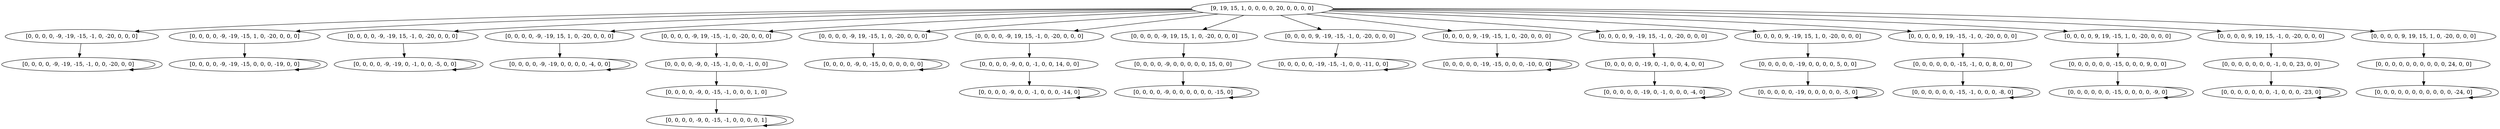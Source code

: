 digraph tree {
    "[9, 19, 15, 1, 0, 0, 0, 0, 20, 0, 0, 0, 0]";
    "[0, 0, 0, 0, -9, -19, -15, -1, 0, -20, 0, 0, 0]";
    "[0, 0, 0, 0, -9, -19, -15, -1, 0, 0, -20, 0, 0]";
    "[0, 0, 0, 0, -9, -19, -15, -1, 0, 0, -20, 0, 0]";
    "[0, 0, 0, 0, -9, -19, -15, 1, 0, -20, 0, 0, 0]";
    "[0, 0, 0, 0, -9, -19, -15, 0, 0, 0, -19, 0, 0]";
    "[0, 0, 0, 0, -9, -19, -15, 0, 0, 0, -19, 0, 0]";
    "[0, 0, 0, 0, -9, -19, 15, -1, 0, -20, 0, 0, 0]";
    "[0, 0, 0, 0, -9, -19, 0, -1, 0, 0, -5, 0, 0]";
    "[0, 0, 0, 0, -9, -19, 0, -1, 0, 0, -5, 0, 0]";
    "[0, 0, 0, 0, -9, -19, 15, 1, 0, -20, 0, 0, 0]";
    "[0, 0, 0, 0, -9, -19, 0, 0, 0, 0, -4, 0, 0]";
    "[0, 0, 0, 0, -9, -19, 0, 0, 0, 0, -4, 0, 0]";
    "[0, 0, 0, 0, -9, 19, -15, -1, 0, -20, 0, 0, 0]";
    "[0, 0, 0, 0, -9, 0, -15, -1, 0, 0, -1, 0, 0]";
    "[0, 0, 0, 0, -9, 0, -15, -1, 0, 0, 0, 1, 0]";
    "[0, 0, 0, 0, -9, 0, -15, -1, 0, 0, 0, 0, 1]";
    "[0, 0, 0, 0, -9, 0, -15, -1, 0, 0, 0, 0, 1]";
    "[0, 0, 0, 0, -9, 19, -15, 1, 0, -20, 0, 0, 0]";
    "[0, 0, 0, 0, -9, 0, -15, 0, 0, 0, 0, 0, 0]";
    "[0, 0, 0, 0, -9, 0, -15, 0, 0, 0, 0, 0, 0]";
    "[0, 0, 0, 0, -9, 19, 15, -1, 0, -20, 0, 0, 0]";
    "[0, 0, 0, 0, -9, 0, 0, -1, 0, 0, 14, 0, 0]";
    "[0, 0, 0, 0, -9, 0, 0, -1, 0, 0, 0, -14, 0]";
    "[0, 0, 0, 0, -9, 0, 0, -1, 0, 0, 0, -14, 0]";
    "[0, 0, 0, 0, -9, 19, 15, 1, 0, -20, 0, 0, 0]";
    "[0, 0, 0, 0, -9, 0, 0, 0, 0, 0, 15, 0, 0]";
    "[0, 0, 0, 0, -9, 0, 0, 0, 0, 0, 0, -15, 0]";
    "[0, 0, 0, 0, -9, 0, 0, 0, 0, 0, 0, -15, 0]";
    "[0, 0, 0, 0, 9, -19, -15, -1, 0, -20, 0, 0, 0]";
    "[0, 0, 0, 0, 0, -19, -15, -1, 0, 0, -11, 0, 0]";
    "[0, 0, 0, 0, 0, -19, -15, -1, 0, 0, -11, 0, 0]";
    "[0, 0, 0, 0, 9, -19, -15, 1, 0, -20, 0, 0, 0]";
    "[0, 0, 0, 0, 0, -19, -15, 0, 0, 0, -10, 0, 0]";
    "[0, 0, 0, 0, 0, -19, -15, 0, 0, 0, -10, 0, 0]";
    "[0, 0, 0, 0, 9, -19, 15, -1, 0, -20, 0, 0, 0]";
    "[0, 0, 0, 0, 0, -19, 0, -1, 0, 0, 4, 0, 0]";
    "[0, 0, 0, 0, 0, -19, 0, -1, 0, 0, 0, -4, 0]";
    "[0, 0, 0, 0, 0, -19, 0, -1, 0, 0, 0, -4, 0]";
    "[0, 0, 0, 0, 9, -19, 15, 1, 0, -20, 0, 0, 0]";
    "[0, 0, 0, 0, 0, -19, 0, 0, 0, 0, 5, 0, 0]";
    "[0, 0, 0, 0, 0, -19, 0, 0, 0, 0, 0, -5, 0]";
    "[0, 0, 0, 0, 0, -19, 0, 0, 0, 0, 0, -5, 0]";
    "[0, 0, 0, 0, 9, 19, -15, -1, 0, -20, 0, 0, 0]";
    "[0, 0, 0, 0, 0, 0, -15, -1, 0, 0, 8, 0, 0]";
    "[0, 0, 0, 0, 0, 0, -15, -1, 0, 0, 0, -8, 0]";
    "[0, 0, 0, 0, 0, 0, -15, -1, 0, 0, 0, -8, 0]";
    "[0, 0, 0, 0, 9, 19, -15, 1, 0, -20, 0, 0, 0]";
    "[0, 0, 0, 0, 0, 0, -15, 0, 0, 0, 9, 0, 0]";
    "[0, 0, 0, 0, 0, 0, -15, 0, 0, 0, 0, -9, 0]";
    "[0, 0, 0, 0, 0, 0, -15, 0, 0, 0, 0, -9, 0]";
    "[0, 0, 0, 0, 9, 19, 15, -1, 0, -20, 0, 0, 0]";
    "[0, 0, 0, 0, 0, 0, 0, -1, 0, 0, 23, 0, 0]";
    "[0, 0, 0, 0, 0, 0, 0, -1, 0, 0, 0, -23, 0]";
    "[0, 0, 0, 0, 0, 0, 0, -1, 0, 0, 0, -23, 0]";
    "[0, 0, 0, 0, 9, 19, 15, 1, 0, -20, 0, 0, 0]";
    "[0, 0, 0, 0, 0, 0, 0, 0, 0, 0, 24, 0, 0]";
    "[0, 0, 0, 0, 0, 0, 0, 0, 0, 0, 0, -24, 0]";
    "[0, 0, 0, 0, 0, 0, 0, 0, 0, 0, 0, -24, 0]";
    "[9, 19, 15, 1, 0, 0, 0, 0, 20, 0, 0, 0, 0]" -> "[0, 0, 0, 0, -9, -19, -15, -1, 0, -20, 0, 0, 0]";
    "[9, 19, 15, 1, 0, 0, 0, 0, 20, 0, 0, 0, 0]" -> "[0, 0, 0, 0, -9, -19, -15, 1, 0, -20, 0, 0, 0]";
    "[9, 19, 15, 1, 0, 0, 0, 0, 20, 0, 0, 0, 0]" -> "[0, 0, 0, 0, -9, -19, 15, -1, 0, -20, 0, 0, 0]";
    "[9, 19, 15, 1, 0, 0, 0, 0, 20, 0, 0, 0, 0]" -> "[0, 0, 0, 0, -9, -19, 15, 1, 0, -20, 0, 0, 0]";
    "[9, 19, 15, 1, 0, 0, 0, 0, 20, 0, 0, 0, 0]" -> "[0, 0, 0, 0, -9, 19, -15, -1, 0, -20, 0, 0, 0]";
    "[9, 19, 15, 1, 0, 0, 0, 0, 20, 0, 0, 0, 0]" -> "[0, 0, 0, 0, -9, 19, -15, 1, 0, -20, 0, 0, 0]";
    "[9, 19, 15, 1, 0, 0, 0, 0, 20, 0, 0, 0, 0]" -> "[0, 0, 0, 0, -9, 19, 15, -1, 0, -20, 0, 0, 0]";
    "[9, 19, 15, 1, 0, 0, 0, 0, 20, 0, 0, 0, 0]" -> "[0, 0, 0, 0, -9, 19, 15, 1, 0, -20, 0, 0, 0]";
    "[9, 19, 15, 1, 0, 0, 0, 0, 20, 0, 0, 0, 0]" -> "[0, 0, 0, 0, 9, -19, -15, -1, 0, -20, 0, 0, 0]";
    "[9, 19, 15, 1, 0, 0, 0, 0, 20, 0, 0, 0, 0]" -> "[0, 0, 0, 0, 9, -19, -15, 1, 0, -20, 0, 0, 0]";
    "[9, 19, 15, 1, 0, 0, 0, 0, 20, 0, 0, 0, 0]" -> "[0, 0, 0, 0, 9, -19, 15, -1, 0, -20, 0, 0, 0]";
    "[9, 19, 15, 1, 0, 0, 0, 0, 20, 0, 0, 0, 0]" -> "[0, 0, 0, 0, 9, -19, 15, 1, 0, -20, 0, 0, 0]";
    "[9, 19, 15, 1, 0, 0, 0, 0, 20, 0, 0, 0, 0]" -> "[0, 0, 0, 0, 9, 19, -15, -1, 0, -20, 0, 0, 0]";
    "[9, 19, 15, 1, 0, 0, 0, 0, 20, 0, 0, 0, 0]" -> "[0, 0, 0, 0, 9, 19, -15, 1, 0, -20, 0, 0, 0]";
    "[9, 19, 15, 1, 0, 0, 0, 0, 20, 0, 0, 0, 0]" -> "[0, 0, 0, 0, 9, 19, 15, -1, 0, -20, 0, 0, 0]";
    "[9, 19, 15, 1, 0, 0, 0, 0, 20, 0, 0, 0, 0]" -> "[0, 0, 0, 0, 9, 19, 15, 1, 0, -20, 0, 0, 0]";
    "[0, 0, 0, 0, -9, -19, -15, -1, 0, -20, 0, 0, 0]" -> "[0, 0, 0, 0, -9, -19, -15, -1, 0, 0, -20, 0, 0]";
    "[0, 0, 0, 0, -9, -19, -15, -1, 0, 0, -20, 0, 0]" -> "[0, 0, 0, 0, -9, -19, -15, -1, 0, 0, -20, 0, 0]";
    "[0, 0, 0, 0, -9, -19, -15, 1, 0, -20, 0, 0, 0]" -> "[0, 0, 0, 0, -9, -19, -15, 0, 0, 0, -19, 0, 0]";
    "[0, 0, 0, 0, -9, -19, -15, 0, 0, 0, -19, 0, 0]" -> "[0, 0, 0, 0, -9, -19, -15, 0, 0, 0, -19, 0, 0]";
    "[0, 0, 0, 0, -9, -19, 15, -1, 0, -20, 0, 0, 0]" -> "[0, 0, 0, 0, -9, -19, 0, -1, 0, 0, -5, 0, 0]";
    "[0, 0, 0, 0, -9, -19, 0, -1, 0, 0, -5, 0, 0]" -> "[0, 0, 0, 0, -9, -19, 0, -1, 0, 0, -5, 0, 0]";
    "[0, 0, 0, 0, -9, -19, 15, 1, 0, -20, 0, 0, 0]" -> "[0, 0, 0, 0, -9, -19, 0, 0, 0, 0, -4, 0, 0]";
    "[0, 0, 0, 0, -9, -19, 0, 0, 0, 0, -4, 0, 0]" -> "[0, 0, 0, 0, -9, -19, 0, 0, 0, 0, -4, 0, 0]";
    "[0, 0, 0, 0, -9, 19, -15, -1, 0, -20, 0, 0, 0]" -> "[0, 0, 0, 0, -9, 0, -15, -1, 0, 0, -1, 0, 0]";
    "[0, 0, 0, 0, -9, 0, -15, -1, 0, 0, -1, 0, 0]" -> "[0, 0, 0, 0, -9, 0, -15, -1, 0, 0, 0, 1, 0]";
    "[0, 0, 0, 0, -9, 0, -15, -1, 0, 0, 0, 1, 0]" -> "[0, 0, 0, 0, -9, 0, -15, -1, 0, 0, 0, 0, 1]";
    "[0, 0, 0, 0, -9, 0, -15, -1, 0, 0, 0, 0, 1]" -> "[0, 0, 0, 0, -9, 0, -15, -1, 0, 0, 0, 0, 1]";
    "[0, 0, 0, 0, -9, 19, -15, 1, 0, -20, 0, 0, 0]" -> "[0, 0, 0, 0, -9, 0, -15, 0, 0, 0, 0, 0, 0]";
    "[0, 0, 0, 0, -9, 0, -15, 0, 0, 0, 0, 0, 0]" -> "[0, 0, 0, 0, -9, 0, -15, 0, 0, 0, 0, 0, 0]";
    "[0, 0, 0, 0, -9, 19, 15, -1, 0, -20, 0, 0, 0]" -> "[0, 0, 0, 0, -9, 0, 0, -1, 0, 0, 14, 0, 0]";
    "[0, 0, 0, 0, -9, 0, 0, -1, 0, 0, 14, 0, 0]" -> "[0, 0, 0, 0, -9, 0, 0, -1, 0, 0, 0, -14, 0]";
    "[0, 0, 0, 0, -9, 0, 0, -1, 0, 0, 0, -14, 0]" -> "[0, 0, 0, 0, -9, 0, 0, -1, 0, 0, 0, -14, 0]";
    "[0, 0, 0, 0, -9, 19, 15, 1, 0, -20, 0, 0, 0]" -> "[0, 0, 0, 0, -9, 0, 0, 0, 0, 0, 15, 0, 0]";
    "[0, 0, 0, 0, -9, 0, 0, 0, 0, 0, 15, 0, 0]" -> "[0, 0, 0, 0, -9, 0, 0, 0, 0, 0, 0, -15, 0]";
    "[0, 0, 0, 0, -9, 0, 0, 0, 0, 0, 0, -15, 0]" -> "[0, 0, 0, 0, -9, 0, 0, 0, 0, 0, 0, -15, 0]";
    "[0, 0, 0, 0, 9, -19, -15, -1, 0, -20, 0, 0, 0]" -> "[0, 0, 0, 0, 0, -19, -15, -1, 0, 0, -11, 0, 0]";
    "[0, 0, 0, 0, 0, -19, -15, -1, 0, 0, -11, 0, 0]" -> "[0, 0, 0, 0, 0, -19, -15, -1, 0, 0, -11, 0, 0]";
    "[0, 0, 0, 0, 9, -19, -15, 1, 0, -20, 0, 0, 0]" -> "[0, 0, 0, 0, 0, -19, -15, 0, 0, 0, -10, 0, 0]";
    "[0, 0, 0, 0, 0, -19, -15, 0, 0, 0, -10, 0, 0]" -> "[0, 0, 0, 0, 0, -19, -15, 0, 0, 0, -10, 0, 0]";
    "[0, 0, 0, 0, 9, -19, 15, -1, 0, -20, 0, 0, 0]" -> "[0, 0, 0, 0, 0, -19, 0, -1, 0, 0, 4, 0, 0]";
    "[0, 0, 0, 0, 0, -19, 0, -1, 0, 0, 4, 0, 0]" -> "[0, 0, 0, 0, 0, -19, 0, -1, 0, 0, 0, -4, 0]";
    "[0, 0, 0, 0, 0, -19, 0, -1, 0, 0, 0, -4, 0]" -> "[0, 0, 0, 0, 0, -19, 0, -1, 0, 0, 0, -4, 0]";
    "[0, 0, 0, 0, 9, -19, 15, 1, 0, -20, 0, 0, 0]" -> "[0, 0, 0, 0, 0, -19, 0, 0, 0, 0, 5, 0, 0]";
    "[0, 0, 0, 0, 0, -19, 0, 0, 0, 0, 5, 0, 0]" -> "[0, 0, 0, 0, 0, -19, 0, 0, 0, 0, 0, -5, 0]";
    "[0, 0, 0, 0, 0, -19, 0, 0, 0, 0, 0, -5, 0]" -> "[0, 0, 0, 0, 0, -19, 0, 0, 0, 0, 0, -5, 0]";
    "[0, 0, 0, 0, 9, 19, -15, -1, 0, -20, 0, 0, 0]" -> "[0, 0, 0, 0, 0, 0, -15, -1, 0, 0, 8, 0, 0]";
    "[0, 0, 0, 0, 0, 0, -15, -1, 0, 0, 8, 0, 0]" -> "[0, 0, 0, 0, 0, 0, -15, -1, 0, 0, 0, -8, 0]";
    "[0, 0, 0, 0, 0, 0, -15, -1, 0, 0, 0, -8, 0]" -> "[0, 0, 0, 0, 0, 0, -15, -1, 0, 0, 0, -8, 0]";
    "[0, 0, 0, 0, 9, 19, -15, 1, 0, -20, 0, 0, 0]" -> "[0, 0, 0, 0, 0, 0, -15, 0, 0, 0, 9, 0, 0]";
    "[0, 0, 0, 0, 0, 0, -15, 0, 0, 0, 9, 0, 0]" -> "[0, 0, 0, 0, 0, 0, -15, 0, 0, 0, 0, -9, 0]";
    "[0, 0, 0, 0, 0, 0, -15, 0, 0, 0, 0, -9, 0]" -> "[0, 0, 0, 0, 0, 0, -15, 0, 0, 0, 0, -9, 0]";
    "[0, 0, 0, 0, 9, 19, 15, -1, 0, -20, 0, 0, 0]" -> "[0, 0, 0, 0, 0, 0, 0, -1, 0, 0, 23, 0, 0]";
    "[0, 0, 0, 0, 0, 0, 0, -1, 0, 0, 23, 0, 0]" -> "[0, 0, 0, 0, 0, 0, 0, -1, 0, 0, 0, -23, 0]";
    "[0, 0, 0, 0, 0, 0, 0, -1, 0, 0, 0, -23, 0]" -> "[0, 0, 0, 0, 0, 0, 0, -1, 0, 0, 0, -23, 0]";
    "[0, 0, 0, 0, 9, 19, 15, 1, 0, -20, 0, 0, 0]" -> "[0, 0, 0, 0, 0, 0, 0, 0, 0, 0, 24, 0, 0]";
    "[0, 0, 0, 0, 0, 0, 0, 0, 0, 0, 24, 0, 0]" -> "[0, 0, 0, 0, 0, 0, 0, 0, 0, 0, 0, -24, 0]";
    "[0, 0, 0, 0, 0, 0, 0, 0, 0, 0, 0, -24, 0]" -> "[0, 0, 0, 0, 0, 0, 0, 0, 0, 0, 0, -24, 0]";
}
